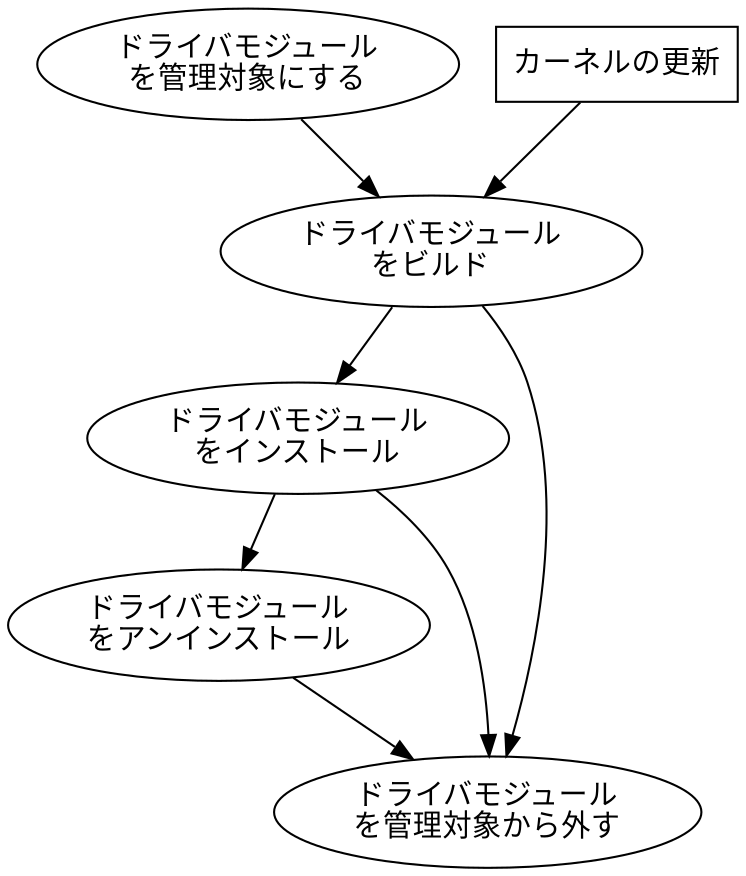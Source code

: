 // dot dkms0.dot -T png > dkms0.png
// dot dkms0.dot -T dkms0.eps
digraph structure {

add [label="ドライバモジュール\nを管理対象にする"]
build [label="ドライバモジュール\nをビルド"]
install [label="ドライバモジュール\nをインストール"]
uninstall [label="ドライバモジュール\nをアンインストール"]
remove [label="ドライバモジュール\nを管理対象から外す"]

trigger [shape = box, label="カーネルの更新"]

trigger -> build ;
build -> remove ;
install -> remove ;
add -> build -> install -> uninstall -> remove;
}
